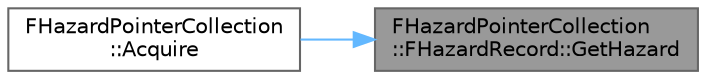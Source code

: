 digraph "FHazardPointerCollection::FHazardRecord::GetHazard"
{
 // INTERACTIVE_SVG=YES
 // LATEX_PDF_SIZE
  bgcolor="transparent";
  edge [fontname=Helvetica,fontsize=10,labelfontname=Helvetica,labelfontsize=10];
  node [fontname=Helvetica,fontsize=10,shape=box,height=0.2,width=0.4];
  rankdir="RL";
  Node1 [id="Node000001",label="FHazardPointerCollection\l::FHazardRecord::GetHazard",height=0.2,width=0.4,color="gray40", fillcolor="grey60", style="filled", fontcolor="black",tooltip=" "];
  Node1 -> Node2 [id="edge1_Node000001_Node000002",dir="back",color="steelblue1",style="solid",tooltip=" "];
  Node2 [id="Node000002",label="FHazardPointerCollection\l::Acquire",height=0.2,width=0.4,color="grey40", fillcolor="white", style="filled",URL="$de/d28/classFHazardPointerCollection.html#afbb260a1991f278d80a14e1b6076e4ad",tooltip=" "];
}
